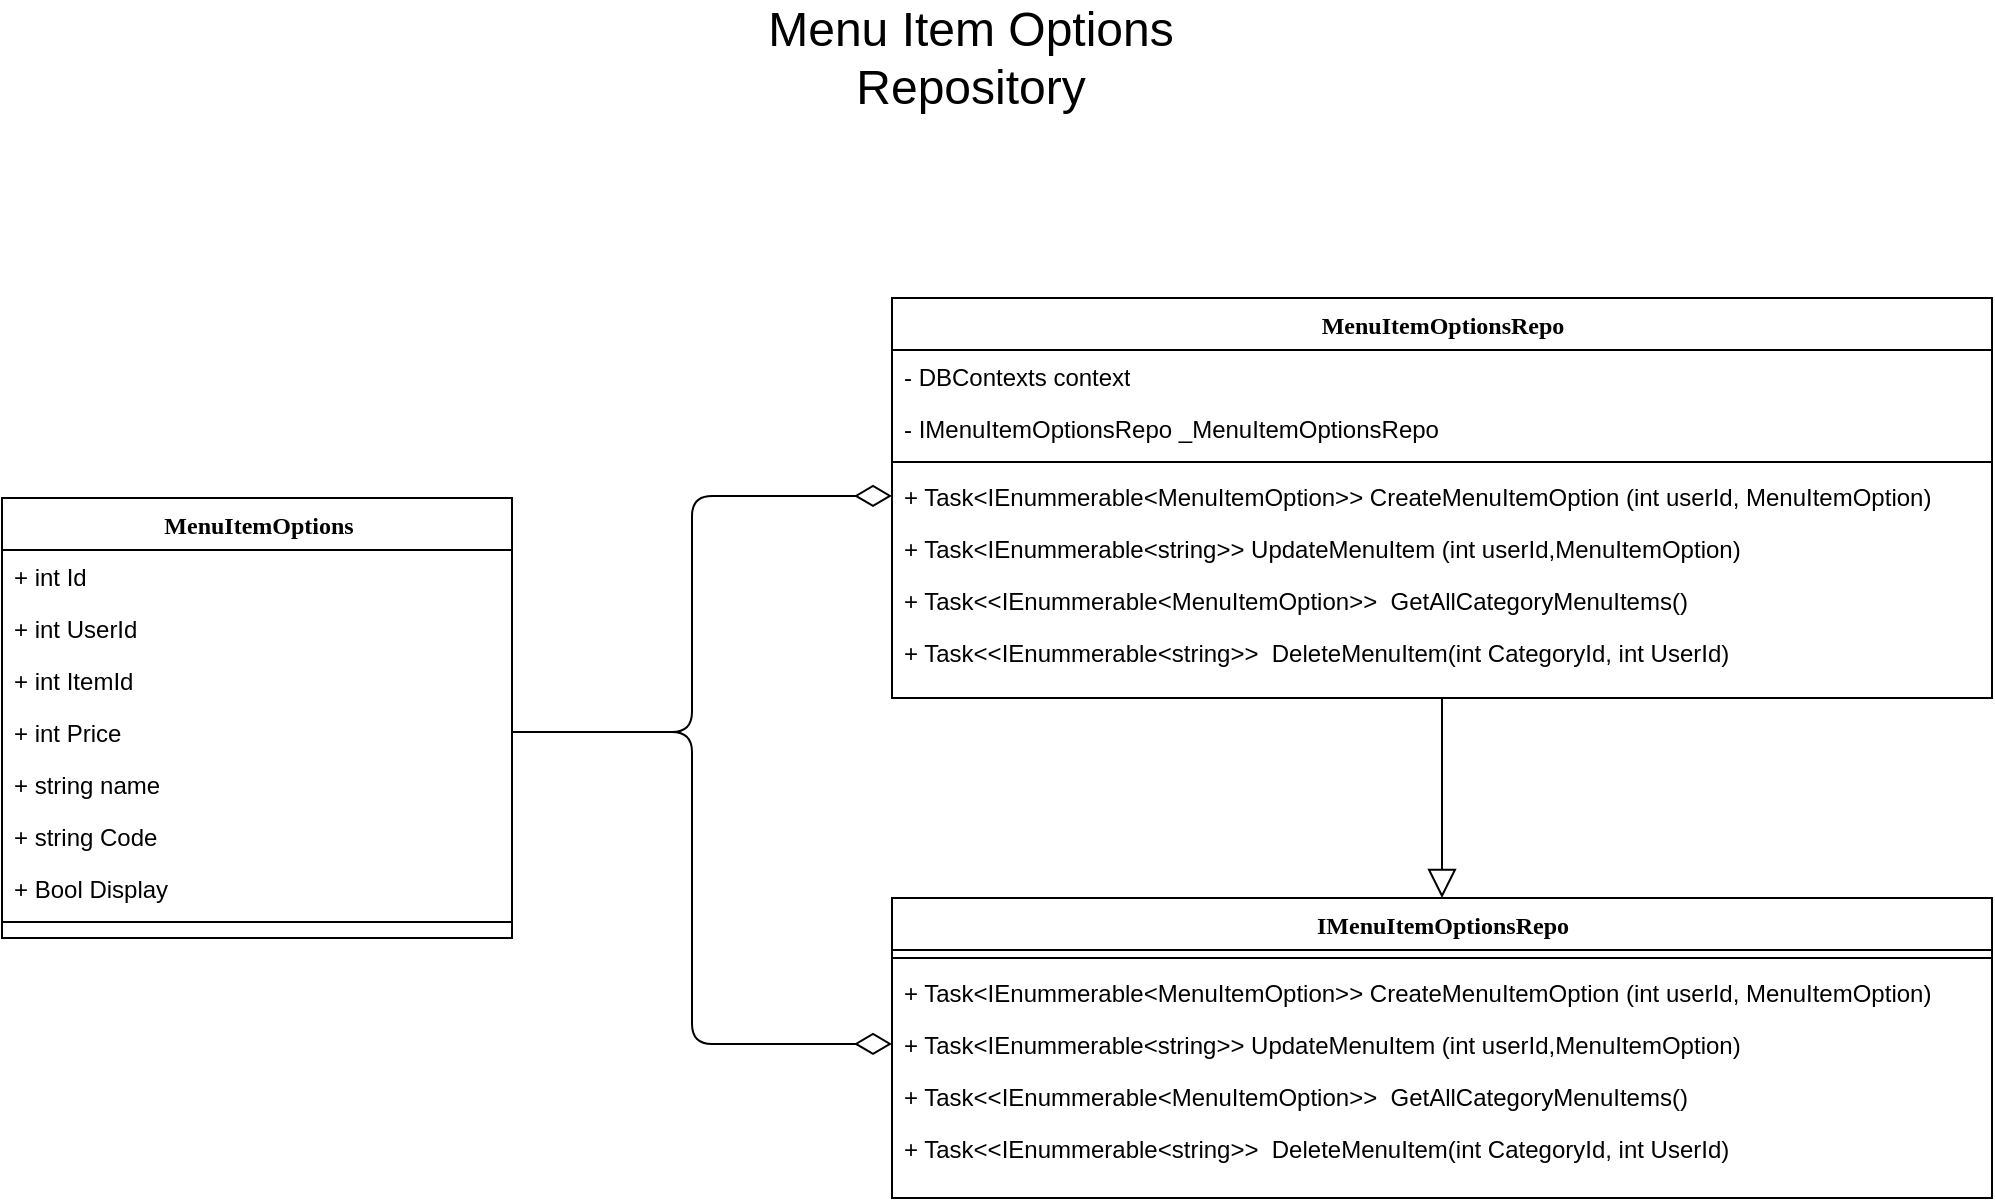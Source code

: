 <mxfile version="14.2.9" type="device"><diagram id="QkI--pBJC4bzssq41QZq" name="Page-1"><mxGraphModel dx="2881" dy="3266" grid="1" gridSize="10" guides="1" tooltips="1" connect="1" arrows="1" fold="1" page="1" pageScale="1" pageWidth="850" pageHeight="1100" math="0" shadow="0"><root><mxCell id="0"/><mxCell id="1" parent="0"/><mxCell id="noM06Llarw8SXuktYtZB-41" value="&lt;font style=&quot;font-size: 24px&quot;&gt;Menu Item Options Repository&lt;br&gt;&lt;/font&gt;" style="text;html=1;strokeColor=none;fillColor=none;align=center;verticalAlign=middle;whiteSpace=wrap;rounded=0;" vertex="1" parent="1"><mxGeometry x="260" y="-2130" width="305" height="20" as="geometry"/></mxCell><mxCell id="noM06Llarw8SXuktYtZB-417" value="IMenuItemOptionsRepo" style="swimlane;html=1;fontStyle=1;align=center;verticalAlign=top;childLayout=stackLayout;horizontal=1;startSize=26;horizontalStack=0;resizeParent=1;resizeLast=0;collapsible=1;marginBottom=0;swimlaneFillColor=#ffffff;rounded=0;shadow=0;comic=0;labelBackgroundColor=none;strokeWidth=1;fillColor=none;fontFamily=Verdana;fontSize=12" vertex="1" parent="1"><mxGeometry x="373" y="-1700.04" width="550" height="150" as="geometry"/></mxCell><mxCell id="noM06Llarw8SXuktYtZB-418" value="" style="line;html=1;strokeWidth=1;fillColor=none;align=left;verticalAlign=middle;spacingTop=-1;spacingLeft=3;spacingRight=3;rotatable=0;labelPosition=right;points=[];portConstraint=eastwest;" vertex="1" parent="noM06Llarw8SXuktYtZB-417"><mxGeometry y="26" width="550" height="8" as="geometry"/></mxCell><mxCell id="noM06Llarw8SXuktYtZB-419" value="+ Task&amp;lt;IEnummerable&amp;lt;MenuItemOption&amp;gt;&amp;gt; CreateMenuItemOption (int userId, MenuItemOption)" style="text;html=1;strokeColor=none;fillColor=none;align=left;verticalAlign=top;spacingLeft=4;spacingRight=4;whiteSpace=wrap;overflow=hidden;rotatable=0;points=[[0,0.5],[1,0.5]];portConstraint=eastwest;" vertex="1" parent="noM06Llarw8SXuktYtZB-417"><mxGeometry y="34" width="550" height="26" as="geometry"/></mxCell><mxCell id="noM06Llarw8SXuktYtZB-420" value="+ Task&amp;lt;IEnummerable&amp;lt;string&amp;gt;&amp;gt; UpdateMenuItem (int userId,MenuItemOption)" style="text;html=1;strokeColor=none;fillColor=none;align=left;verticalAlign=top;spacingLeft=4;spacingRight=4;whiteSpace=wrap;overflow=hidden;rotatable=0;points=[[0,0.5],[1,0.5]];portConstraint=eastwest;" vertex="1" parent="noM06Llarw8SXuktYtZB-417"><mxGeometry y="60" width="550" height="26" as="geometry"/></mxCell><mxCell id="noM06Llarw8SXuktYtZB-421" value="+ Task&amp;lt;&amp;lt;IEnummerable&amp;lt;MenuItemOption&amp;gt;&amp;gt;&amp;nbsp; GetAllCategoryMenuItems()" style="text;html=1;strokeColor=none;fillColor=none;align=left;verticalAlign=top;spacingLeft=4;spacingRight=4;whiteSpace=wrap;overflow=hidden;rotatable=0;points=[[0,0.5],[1,0.5]];portConstraint=eastwest;" vertex="1" parent="noM06Llarw8SXuktYtZB-417"><mxGeometry y="86" width="550" height="26" as="geometry"/></mxCell><mxCell id="noM06Llarw8SXuktYtZB-422" value="+ Task&amp;lt;&amp;lt;IEnummerable&amp;lt;string&amp;gt;&amp;gt;&amp;nbsp; DeleteMenuItem(int CategoryId, int UserId)" style="text;html=1;strokeColor=none;fillColor=none;align=left;verticalAlign=top;spacingLeft=4;spacingRight=4;whiteSpace=wrap;overflow=hidden;rotatable=0;points=[[0,0.5],[1,0.5]];portConstraint=eastwest;" vertex="1" parent="noM06Llarw8SXuktYtZB-417"><mxGeometry y="112" width="550" height="26" as="geometry"/></mxCell><mxCell id="noM06Llarw8SXuktYtZB-423" style="edgeStyle=orthogonalEdgeStyle;rounded=0;orthogonalLoop=1;jettySize=auto;html=1;exitX=0.5;exitY=1;exitDx=0;exitDy=0;entryX=0.5;entryY=0;entryDx=0;entryDy=0;startArrow=none;startFill=0;startSize=13;endArrow=block;endFill=0;endSize=12;" edge="1" parent="1" source="noM06Llarw8SXuktYtZB-424" target="noM06Llarw8SXuktYtZB-417"><mxGeometry relative="1" as="geometry"/></mxCell><mxCell id="noM06Llarw8SXuktYtZB-424" value="MenuItemOptionsRepo" style="swimlane;html=1;fontStyle=1;align=center;verticalAlign=top;childLayout=stackLayout;horizontal=1;startSize=26;horizontalStack=0;resizeParent=1;resizeLast=0;collapsible=1;marginBottom=0;swimlaneFillColor=#ffffff;rounded=0;shadow=0;comic=0;labelBackgroundColor=none;strokeWidth=1;fillColor=none;fontFamily=Verdana;fontSize=12" vertex="1" parent="1"><mxGeometry x="373" y="-2000.04" width="550" height="200" as="geometry"/></mxCell><mxCell id="noM06Llarw8SXuktYtZB-425" value="- DBContexts context&lt;br&gt;" style="text;html=1;strokeColor=none;fillColor=none;align=left;verticalAlign=top;spacingLeft=4;spacingRight=4;whiteSpace=wrap;overflow=hidden;rotatable=0;points=[[0,0.5],[1,0.5]];portConstraint=eastwest;" vertex="1" parent="noM06Llarw8SXuktYtZB-424"><mxGeometry y="26" width="550" height="26" as="geometry"/></mxCell><mxCell id="noM06Llarw8SXuktYtZB-426" value="- IMenuItemOptionsRepo _MenuItemOptionsRepo" style="text;html=1;strokeColor=none;fillColor=none;align=left;verticalAlign=top;spacingLeft=4;spacingRight=4;whiteSpace=wrap;overflow=hidden;rotatable=0;points=[[0,0.5],[1,0.5]];portConstraint=eastwest;" vertex="1" parent="noM06Llarw8SXuktYtZB-424"><mxGeometry y="52" width="550" height="26" as="geometry"/></mxCell><mxCell id="noM06Llarw8SXuktYtZB-427" value="" style="line;html=1;strokeWidth=1;fillColor=none;align=left;verticalAlign=middle;spacingTop=-1;spacingLeft=3;spacingRight=3;rotatable=0;labelPosition=right;points=[];portConstraint=eastwest;" vertex="1" parent="noM06Llarw8SXuktYtZB-424"><mxGeometry y="78" width="550" height="8" as="geometry"/></mxCell><mxCell id="noM06Llarw8SXuktYtZB-428" value="+ Task&amp;lt;IEnummerable&amp;lt;MenuItemOption&amp;gt;&amp;gt; CreateMenuItemOption (int userId, MenuItemOption)" style="text;html=1;strokeColor=none;fillColor=none;align=left;verticalAlign=top;spacingLeft=4;spacingRight=4;whiteSpace=wrap;overflow=hidden;rotatable=0;points=[[0,0.5],[1,0.5]];portConstraint=eastwest;" vertex="1" parent="noM06Llarw8SXuktYtZB-424"><mxGeometry y="86" width="550" height="26" as="geometry"/></mxCell><mxCell id="noM06Llarw8SXuktYtZB-429" value="+ Task&amp;lt;IEnummerable&amp;lt;string&amp;gt;&amp;gt; UpdateMenuItem (int userId,MenuItemOption)" style="text;html=1;strokeColor=none;fillColor=none;align=left;verticalAlign=top;spacingLeft=4;spacingRight=4;whiteSpace=wrap;overflow=hidden;rotatable=0;points=[[0,0.5],[1,0.5]];portConstraint=eastwest;" vertex="1" parent="noM06Llarw8SXuktYtZB-424"><mxGeometry y="112" width="550" height="26" as="geometry"/></mxCell><mxCell id="noM06Llarw8SXuktYtZB-430" value="+ Task&amp;lt;&amp;lt;IEnummerable&amp;lt;MenuItemOption&amp;gt;&amp;gt;&amp;nbsp; GetAllCategoryMenuItems()" style="text;html=1;strokeColor=none;fillColor=none;align=left;verticalAlign=top;spacingLeft=4;spacingRight=4;whiteSpace=wrap;overflow=hidden;rotatable=0;points=[[0,0.5],[1,0.5]];portConstraint=eastwest;" vertex="1" parent="noM06Llarw8SXuktYtZB-424"><mxGeometry y="138" width="550" height="26" as="geometry"/></mxCell><mxCell id="noM06Llarw8SXuktYtZB-431" value="+ Task&amp;lt;&amp;lt;IEnummerable&amp;lt;string&amp;gt;&amp;gt;&amp;nbsp; DeleteMenuItem(int CategoryId, int UserId)" style="text;html=1;strokeColor=none;fillColor=none;align=left;verticalAlign=top;spacingLeft=4;spacingRight=4;whiteSpace=wrap;overflow=hidden;rotatable=0;points=[[0,0.5],[1,0.5]];portConstraint=eastwest;" vertex="1" parent="noM06Llarw8SXuktYtZB-424"><mxGeometry y="164" width="550" height="26" as="geometry"/></mxCell><mxCell id="noM06Llarw8SXuktYtZB-432" value="MenuItemOptions" style="swimlane;html=1;fontStyle=1;align=center;verticalAlign=top;childLayout=stackLayout;horizontal=1;startSize=26;horizontalStack=0;resizeParent=1;resizeLast=0;collapsible=1;marginBottom=0;swimlaneFillColor=#ffffff;rounded=0;shadow=0;comic=0;labelBackgroundColor=none;strokeWidth=1;fillColor=none;fontFamily=Verdana;fontSize=12" vertex="1" parent="1"><mxGeometry x="-72" y="-1900.04" width="255" height="220" as="geometry"/></mxCell><mxCell id="noM06Llarw8SXuktYtZB-433" value="+ int Id" style="text;html=1;strokeColor=none;fillColor=none;align=left;verticalAlign=top;spacingLeft=4;spacingRight=4;whiteSpace=wrap;overflow=hidden;rotatable=0;points=[[0,0.5],[1,0.5]];portConstraint=eastwest;" vertex="1" parent="noM06Llarw8SXuktYtZB-432"><mxGeometry y="26" width="255" height="26" as="geometry"/></mxCell><mxCell id="noM06Llarw8SXuktYtZB-434" value="+ int UserId" style="text;html=1;strokeColor=none;fillColor=none;align=left;verticalAlign=top;spacingLeft=4;spacingRight=4;whiteSpace=wrap;overflow=hidden;rotatable=0;points=[[0,0.5],[1,0.5]];portConstraint=eastwest;" vertex="1" parent="noM06Llarw8SXuktYtZB-432"><mxGeometry y="52" width="255" height="26" as="geometry"/></mxCell><mxCell id="noM06Llarw8SXuktYtZB-435" value="+ int ItemId" style="text;html=1;strokeColor=none;fillColor=none;align=left;verticalAlign=top;spacingLeft=4;spacingRight=4;whiteSpace=wrap;overflow=hidden;rotatable=0;points=[[0,0.5],[1,0.5]];portConstraint=eastwest;" vertex="1" parent="noM06Llarw8SXuktYtZB-432"><mxGeometry y="78" width="255" height="26" as="geometry"/></mxCell><mxCell id="noM06Llarw8SXuktYtZB-436" value="+ int Price" style="text;html=1;strokeColor=none;fillColor=none;align=left;verticalAlign=top;spacingLeft=4;spacingRight=4;whiteSpace=wrap;overflow=hidden;rotatable=0;points=[[0,0.5],[1,0.5]];portConstraint=eastwest;" vertex="1" parent="noM06Llarw8SXuktYtZB-432"><mxGeometry y="104" width="255" height="26" as="geometry"/></mxCell><mxCell id="noM06Llarw8SXuktYtZB-437" value="+ string name" style="text;html=1;strokeColor=none;fillColor=none;align=left;verticalAlign=top;spacingLeft=4;spacingRight=4;whiteSpace=wrap;overflow=hidden;rotatable=0;points=[[0,0.5],[1,0.5]];portConstraint=eastwest;" vertex="1" parent="noM06Llarw8SXuktYtZB-432"><mxGeometry y="130" width="255" height="26" as="geometry"/></mxCell><mxCell id="noM06Llarw8SXuktYtZB-438" value="+ string Code" style="text;html=1;strokeColor=none;fillColor=none;align=left;verticalAlign=top;spacingLeft=4;spacingRight=4;whiteSpace=wrap;overflow=hidden;rotatable=0;points=[[0,0.5],[1,0.5]];portConstraint=eastwest;" vertex="1" parent="noM06Llarw8SXuktYtZB-432"><mxGeometry y="156" width="255" height="26" as="geometry"/></mxCell><mxCell id="noM06Llarw8SXuktYtZB-439" value="+ Bool Display" style="text;html=1;strokeColor=none;fillColor=none;align=left;verticalAlign=top;spacingLeft=4;spacingRight=4;whiteSpace=wrap;overflow=hidden;rotatable=0;points=[[0,0.5],[1,0.5]];portConstraint=eastwest;" vertex="1" parent="noM06Llarw8SXuktYtZB-432"><mxGeometry y="182" width="255" height="26" as="geometry"/></mxCell><mxCell id="noM06Llarw8SXuktYtZB-440" value="" style="line;html=1;strokeWidth=1;fillColor=none;align=left;verticalAlign=middle;spacingTop=-1;spacingLeft=3;spacingRight=3;rotatable=0;labelPosition=right;points=[];portConstraint=eastwest;" vertex="1" parent="noM06Llarw8SXuktYtZB-432"><mxGeometry y="208" width="255" height="8" as="geometry"/></mxCell><mxCell id="noM06Llarw8SXuktYtZB-441" style="edgeStyle=orthogonalEdgeStyle;rounded=1;orthogonalLoop=1;jettySize=auto;html=1;exitX=1;exitY=0.5;exitDx=0;exitDy=0;entryX=0;entryY=0.5;entryDx=0;entryDy=0;startArrow=none;startFill=0;startSize=13;endArrow=diamondThin;endFill=0;endSize=16;" edge="1" parent="1" source="noM06Llarw8SXuktYtZB-436" target="noM06Llarw8SXuktYtZB-428"><mxGeometry relative="1" as="geometry"/></mxCell><mxCell id="noM06Llarw8SXuktYtZB-442" style="edgeStyle=orthogonalEdgeStyle;rounded=1;orthogonalLoop=1;jettySize=auto;html=1;exitX=1;exitY=0.5;exitDx=0;exitDy=0;entryX=0;entryY=0.5;entryDx=0;entryDy=0;startArrow=none;startFill=0;startSize=13;endArrow=diamondThin;endFill=0;endSize=16;" edge="1" parent="1" source="noM06Llarw8SXuktYtZB-436" target="noM06Llarw8SXuktYtZB-420"><mxGeometry relative="1" as="geometry"/></mxCell></root></mxGraphModel></diagram></mxfile>